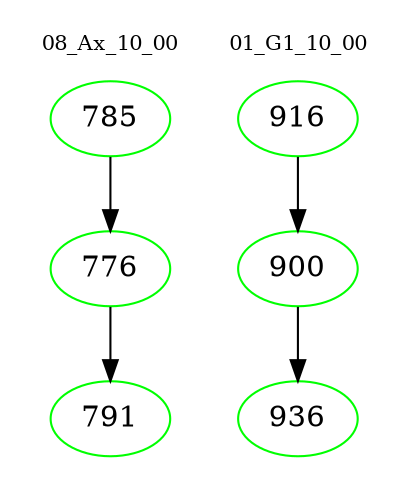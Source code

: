 digraph{
subgraph cluster_0 {
color = white
label = "08_Ax_10_00";
fontsize=10;
T0_785 [label="785", color="green"]
T0_785 -> T0_776 [color="black"]
T0_776 [label="776", color="green"]
T0_776 -> T0_791 [color="black"]
T0_791 [label="791", color="green"]
}
subgraph cluster_1 {
color = white
label = "01_G1_10_00";
fontsize=10;
T1_916 [label="916", color="green"]
T1_916 -> T1_900 [color="black"]
T1_900 [label="900", color="green"]
T1_900 -> T1_936 [color="black"]
T1_936 [label="936", color="green"]
}
}
